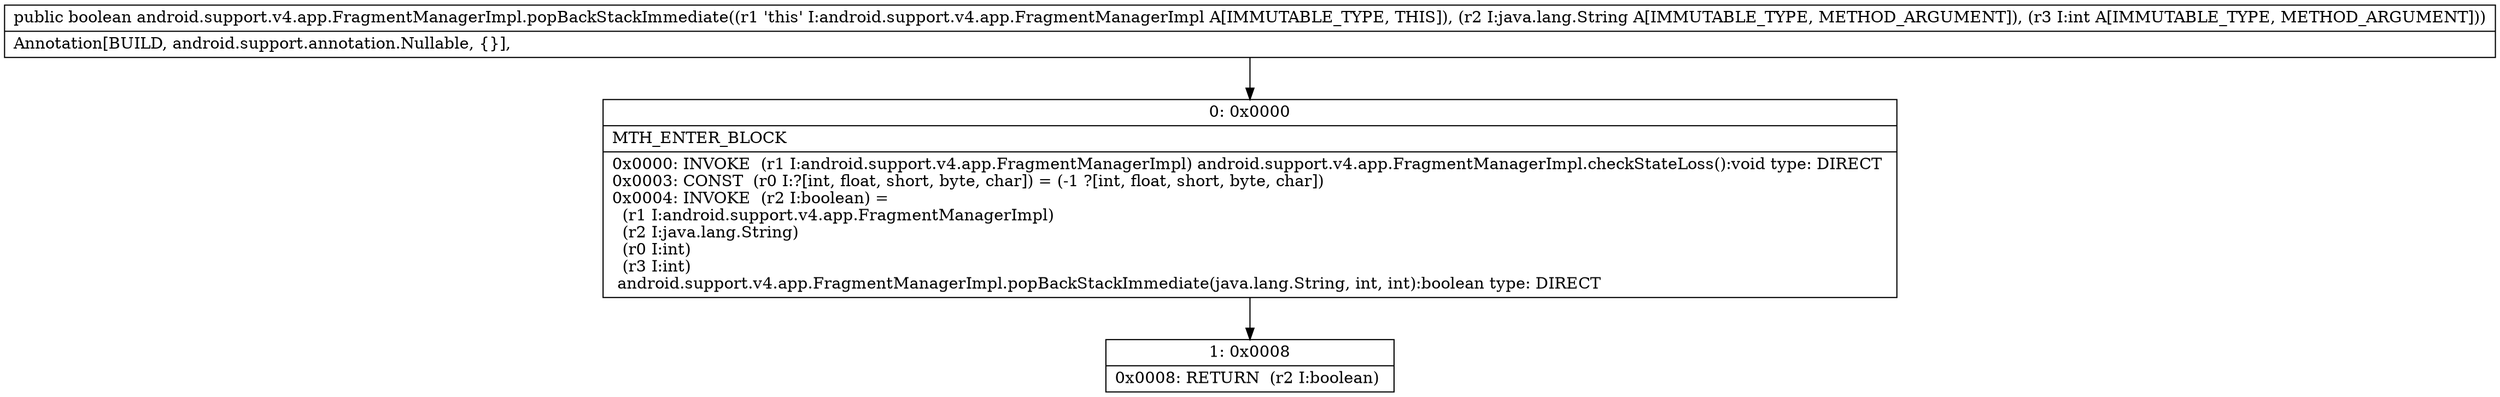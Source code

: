 digraph "CFG forandroid.support.v4.app.FragmentManagerImpl.popBackStackImmediate(Ljava\/lang\/String;I)Z" {
Node_0 [shape=record,label="{0\:\ 0x0000|MTH_ENTER_BLOCK\l|0x0000: INVOKE  (r1 I:android.support.v4.app.FragmentManagerImpl) android.support.v4.app.FragmentManagerImpl.checkStateLoss():void type: DIRECT \l0x0003: CONST  (r0 I:?[int, float, short, byte, char]) = (\-1 ?[int, float, short, byte, char]) \l0x0004: INVOKE  (r2 I:boolean) = \l  (r1 I:android.support.v4.app.FragmentManagerImpl)\l  (r2 I:java.lang.String)\l  (r0 I:int)\l  (r3 I:int)\l android.support.v4.app.FragmentManagerImpl.popBackStackImmediate(java.lang.String, int, int):boolean type: DIRECT \l}"];
Node_1 [shape=record,label="{1\:\ 0x0008|0x0008: RETURN  (r2 I:boolean) \l}"];
MethodNode[shape=record,label="{public boolean android.support.v4.app.FragmentManagerImpl.popBackStackImmediate((r1 'this' I:android.support.v4.app.FragmentManagerImpl A[IMMUTABLE_TYPE, THIS]), (r2 I:java.lang.String A[IMMUTABLE_TYPE, METHOD_ARGUMENT]), (r3 I:int A[IMMUTABLE_TYPE, METHOD_ARGUMENT]))  | Annotation[BUILD, android.support.annotation.Nullable, \{\}], \l}"];
MethodNode -> Node_0;
Node_0 -> Node_1;
}


